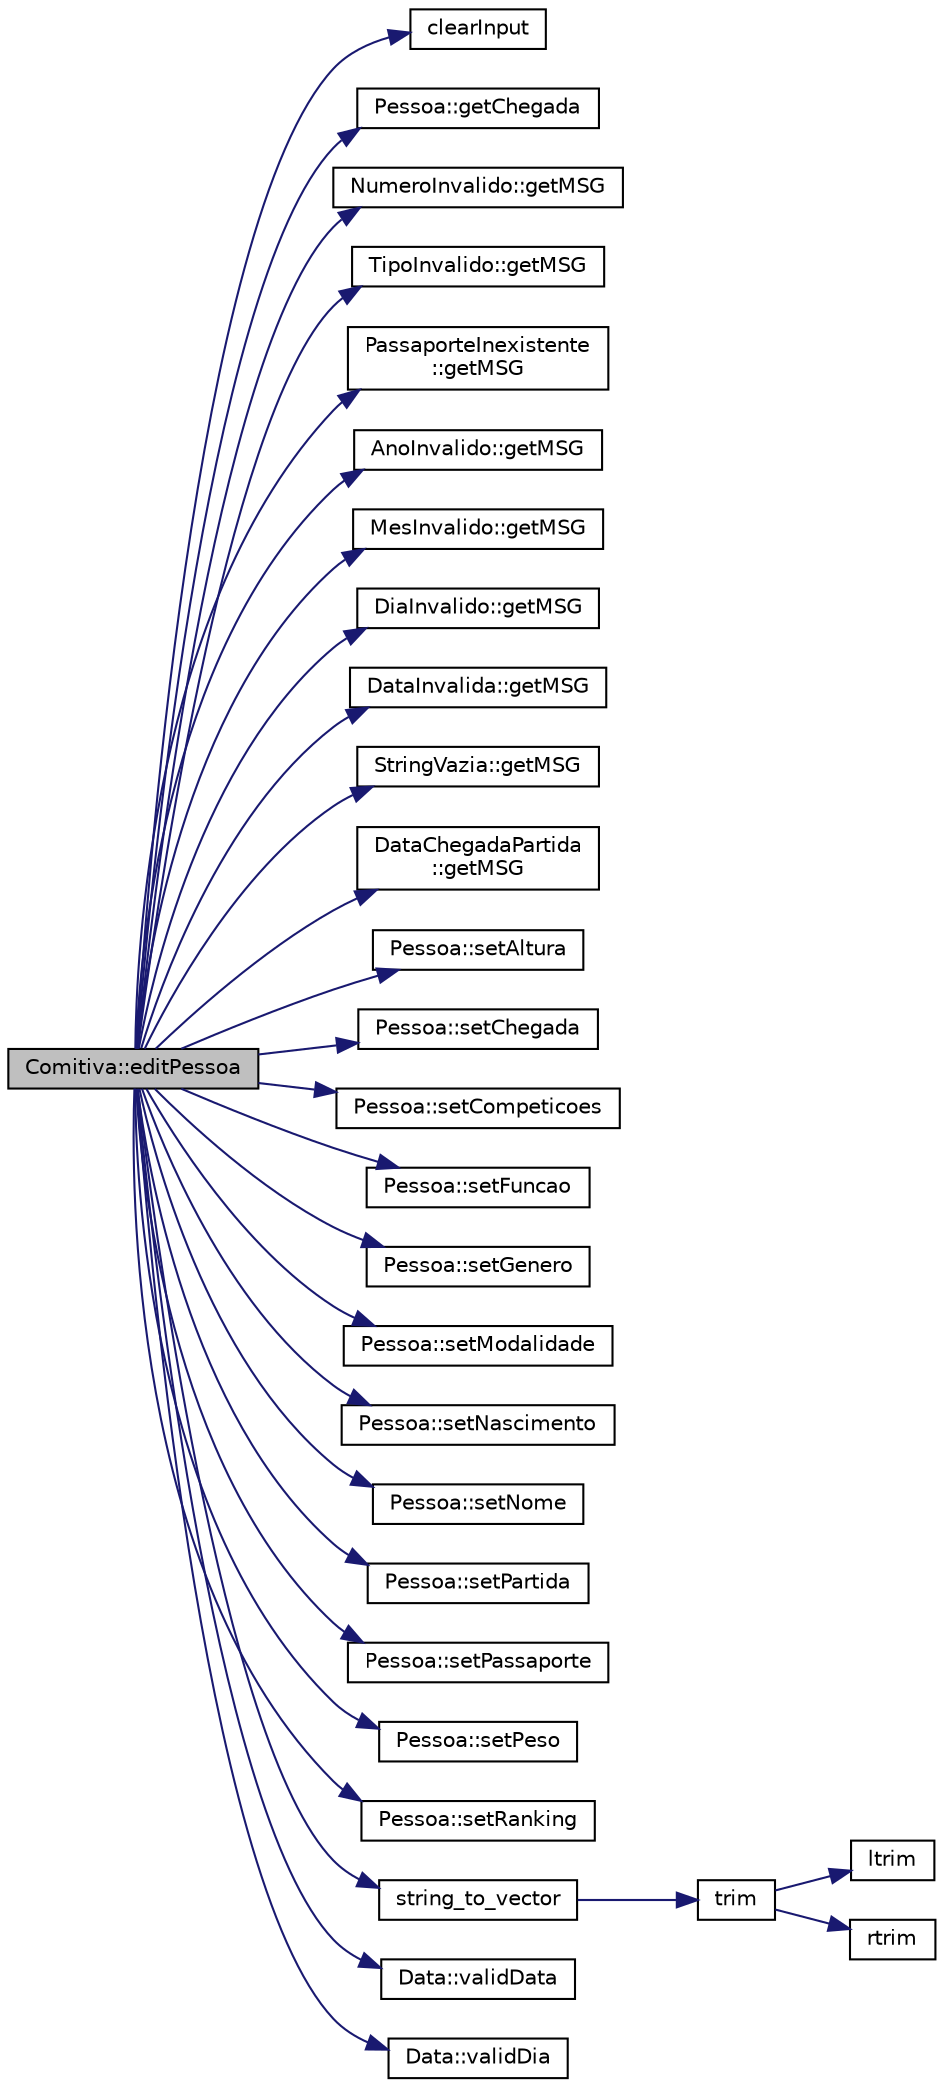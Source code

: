 digraph "Comitiva::editPessoa"
{
 // LATEX_PDF_SIZE
  edge [fontname="Helvetica",fontsize="10",labelfontname="Helvetica",labelfontsize="10"];
  node [fontname="Helvetica",fontsize="10",shape=record];
  rankdir="LR";
  Node1 [label="Comitiva::editPessoa",height=0.2,width=0.4,color="black", fillcolor="grey75", style="filled", fontcolor="black",tooltip="Esta função edita as informações de uma Pessoa."];
  Node1 -> Node2 [color="midnightblue",fontsize="10",style="solid",fontname="Helvetica"];
  Node2 [label="clearInput",height=0.2,width=0.4,color="black", fillcolor="white", style="filled",URL="$utils_8cpp.html#a5d555657ce648c1a47abb70f1029589d",tooltip="Limpa o input buffer."];
  Node1 -> Node3 [color="midnightblue",fontsize="10",style="solid",fontname="Helvetica"];
  Node3 [label="Pessoa::getChegada",height=0.2,width=0.4,color="black", fillcolor="white", style="filled",URL="$class_pessoa.html#ae76325885d88ae0c5e3c6ed50bb61a16",tooltip="Retorna a Data de chegada a Tóquio da Pessoa."];
  Node1 -> Node4 [color="midnightblue",fontsize="10",style="solid",fontname="Helvetica"];
  Node4 [label="NumeroInvalido::getMSG",height=0.2,width=0.4,color="black", fillcolor="white", style="filled",URL="$class_numero_invalido.html#a5c448d3329c6ac238680652aeeaef4c7",tooltip="Esta função retorna a mensagem de erro de número inválido."];
  Node1 -> Node5 [color="midnightblue",fontsize="10",style="solid",fontname="Helvetica"];
  Node5 [label="TipoInvalido::getMSG",height=0.2,width=0.4,color="black", fillcolor="white", style="filled",URL="$class_tipo_invalido.html#a2ab2856e2ba29b748798c49216ce0242",tooltip="Esta função retorna a mensagem de erro de tipo inválido."];
  Node1 -> Node6 [color="midnightblue",fontsize="10",style="solid",fontname="Helvetica"];
  Node6 [label="PassaporteInexistente\l::getMSG",height=0.2,width=0.4,color="black", fillcolor="white", style="filled",URL="$class_passaporte_inexistente.html#ad7979791a4d7344befa52c364497f3eb",tooltip="Esta função retorna a mensagem de erro de passaporte inexistente."];
  Node1 -> Node7 [color="midnightblue",fontsize="10",style="solid",fontname="Helvetica"];
  Node7 [label="AnoInvalido::getMSG",height=0.2,width=0.4,color="black", fillcolor="white", style="filled",URL="$class_ano_invalido.html#a6d844f4b6e972000e6f6188ff1fb1026",tooltip="Esta função retorna a mensagem de erro de ano inválido."];
  Node1 -> Node8 [color="midnightblue",fontsize="10",style="solid",fontname="Helvetica"];
  Node8 [label="MesInvalido::getMSG",height=0.2,width=0.4,color="black", fillcolor="white", style="filled",URL="$class_mes_invalido.html#a21906df18e9365ca199bbcd9394ad72c",tooltip="Esta função retorna a mensagem de erro de mês inválido."];
  Node1 -> Node9 [color="midnightblue",fontsize="10",style="solid",fontname="Helvetica"];
  Node9 [label="DiaInvalido::getMSG",height=0.2,width=0.4,color="black", fillcolor="white", style="filled",URL="$class_dia_invalido.html#af07dab7ccb7a1f34caae6f17a80d5469",tooltip="Esta função retorna a mensagem de erro de dia inválido."];
  Node1 -> Node10 [color="midnightblue",fontsize="10",style="solid",fontname="Helvetica"];
  Node10 [label="DataInvalida::getMSG",height=0.2,width=0.4,color="black", fillcolor="white", style="filled",URL="$class_data_invalida.html#a63be1e7208e7c732ffcf5f156f023459",tooltip="Esta função retorna a mensagem de erro de data inválida."];
  Node1 -> Node11 [color="midnightblue",fontsize="10",style="solid",fontname="Helvetica"];
  Node11 [label="StringVazia::getMSG",height=0.2,width=0.4,color="black", fillcolor="white", style="filled",URL="$class_string_vazia.html#a604504d90df3ac1669feb026b75c9578",tooltip="Esta função retorna a mensagem de erro de string vazia."];
  Node1 -> Node12 [color="midnightblue",fontsize="10",style="solid",fontname="Helvetica"];
  Node12 [label="DataChegadaPartida\l::getMSG",height=0.2,width=0.4,color="black", fillcolor="white", style="filled",URL="$class_data_chegada_partida.html#a80dd5d68f7aff2965b1a9bcdea959bf8",tooltip="Esta função retorna a mensagem de erro de datas anteriores serem posteriores a datas posteriores."];
  Node1 -> Node13 [color="midnightblue",fontsize="10",style="solid",fontname="Helvetica"];
  Node13 [label="Pessoa::setAltura",height=0.2,width=0.4,color="black", fillcolor="white", style="filled",URL="$class_pessoa.html#a2f45403bfab5f60ab0fe8394ac7443da",tooltip="Esta função atribui uma altura a um Atleta."];
  Node1 -> Node14 [color="midnightblue",fontsize="10",style="solid",fontname="Helvetica"];
  Node14 [label="Pessoa::setChegada",height=0.2,width=0.4,color="black", fillcolor="white", style="filled",URL="$class_pessoa.html#a949dc2c8c4a7af3b0580f02aa0a341d8",tooltip="Esta função atribui uma chegada a uma Pessoa."];
  Node1 -> Node15 [color="midnightblue",fontsize="10",style="solid",fontname="Helvetica"];
  Node15 [label="Pessoa::setCompeticoes",height=0.2,width=0.4,color="black", fillcolor="white", style="filled",URL="$class_pessoa.html#a13fd92b83302fd3d6f231dbcb74fc10d",tooltip="Esta função atribui competições a um Atleta."];
  Node1 -> Node16 [color="midnightblue",fontsize="10",style="solid",fontname="Helvetica"];
  Node16 [label="Pessoa::setFuncao",height=0.2,width=0.4,color="black", fillcolor="white", style="filled",URL="$class_pessoa.html#a0e6ded71921678336af6eb985e2b242f",tooltip="Esta função atribui uma função a um Staff."];
  Node1 -> Node17 [color="midnightblue",fontsize="10",style="solid",fontname="Helvetica"];
  Node17 [label="Pessoa::setGenero",height=0.2,width=0.4,color="black", fillcolor="white", style="filled",URL="$class_pessoa.html#a57162dff466c2c2a6bacf7319fd45983",tooltip="Esta função atribui um género a uma Pessoa."];
  Node1 -> Node18 [color="midnightblue",fontsize="10",style="solid",fontname="Helvetica"];
  Node18 [label="Pessoa::setModalidade",height=0.2,width=0.4,color="black", fillcolor="white", style="filled",URL="$class_pessoa.html#aec004ea906bb5e14610eb9494ab5c527",tooltip="Esta função atribui uma modalidade a um Atleta."];
  Node1 -> Node19 [color="midnightblue",fontsize="10",style="solid",fontname="Helvetica"];
  Node19 [label="Pessoa::setNascimento",height=0.2,width=0.4,color="black", fillcolor="white", style="filled",URL="$class_pessoa.html#a2c08522b068f88f7f98297762b0e775f",tooltip="Esta função atribui um nascimento a uma Pessoa."];
  Node1 -> Node20 [color="midnightblue",fontsize="10",style="solid",fontname="Helvetica"];
  Node20 [label="Pessoa::setNome",height=0.2,width=0.4,color="black", fillcolor="white", style="filled",URL="$class_pessoa.html#a203557792312edb356b7b045829e9924",tooltip="Esta função atribui um nome a uma Pessoa."];
  Node1 -> Node21 [color="midnightblue",fontsize="10",style="solid",fontname="Helvetica"];
  Node21 [label="Pessoa::setPartida",height=0.2,width=0.4,color="black", fillcolor="white", style="filled",URL="$class_pessoa.html#a5fdb1c776ac890eb0e76b4d1aeb12259",tooltip="Esta função atribui uma partida a uma Pessoa."];
  Node1 -> Node22 [color="midnightblue",fontsize="10",style="solid",fontname="Helvetica"];
  Node22 [label="Pessoa::setPassaporte",height=0.2,width=0.4,color="black", fillcolor="white", style="filled",URL="$class_pessoa.html#a7ccd63de836eec4f2a7601c87cffa8e9",tooltip="Esta função atribui um passaporte a uma Pessoa."];
  Node1 -> Node23 [color="midnightblue",fontsize="10",style="solid",fontname="Helvetica"];
  Node23 [label="Pessoa::setPeso",height=0.2,width=0.4,color="black", fillcolor="white", style="filled",URL="$class_pessoa.html#a9a4a2d25abb0350dfbfbdf70e501b9ba",tooltip="Esta função atribui um peso a um Atleta."];
  Node1 -> Node24 [color="midnightblue",fontsize="10",style="solid",fontname="Helvetica"];
  Node24 [label="Pessoa::setRanking",height=0.2,width=0.4,color="black", fillcolor="white", style="filled",URL="$class_pessoa.html#a4f4f1804697c072e1fa0361056995811",tooltip="Esta função atribui um ranking a um Atleta."];
  Node1 -> Node25 [color="midnightblue",fontsize="10",style="solid",fontname="Helvetica"];
  Node25 [label="string_to_vector",height=0.2,width=0.4,color="black", fillcolor="white", style="filled",URL="$utils_8cpp.html#a47b3263df66ddefa2fe54ac4f9fd2247",tooltip="Decompõe uma string com elementos separados por vírgula num vetor com esses elementos."];
  Node25 -> Node26 [color="midnightblue",fontsize="10",style="solid",fontname="Helvetica"];
  Node26 [label="trim",height=0.2,width=0.4,color="black", fillcolor="white", style="filled",URL="$utils_8cpp.html#adc61ec70963fb00fb3ff6648a60bacaf",tooltip="Remove os espaços de uma dada string (no início e no fim), passada como argumento."];
  Node26 -> Node27 [color="midnightblue",fontsize="10",style="solid",fontname="Helvetica"];
  Node27 [label="ltrim",height=0.2,width=0.4,color="black", fillcolor="white", style="filled",URL="$utils_8cpp.html#ae4c2068faaefc606cc34672057524393",tooltip="Remove os espaços no início de uma dada string, passada como argumento."];
  Node26 -> Node28 [color="midnightblue",fontsize="10",style="solid",fontname="Helvetica"];
  Node28 [label="rtrim",height=0.2,width=0.4,color="black", fillcolor="white", style="filled",URL="$utils_8cpp.html#ac6645a859c82ba752011a510c0702ce0",tooltip="Remove os espaços no fim de uma dada string, passada como argumento."];
  Node1 -> Node29 [color="midnightblue",fontsize="10",style="solid",fontname="Helvetica"];
  Node29 [label="Data::validData",height=0.2,width=0.4,color="black", fillcolor="white", style="filled",URL="$class_data.html#a05a0274122eb4b1f722474845c636edc",tooltip="Confirma se a Data é válida."];
  Node1 -> Node30 [color="midnightblue",fontsize="10",style="solid",fontname="Helvetica"];
  Node30 [label="Data::validDia",height=0.2,width=0.4,color="black", fillcolor="white", style="filled",URL="$class_data.html#a534a50500474a1724fc93bf4c92b94d1",tooltip="Confirma se o dia (elemento passado como argumento) existe."];
}

